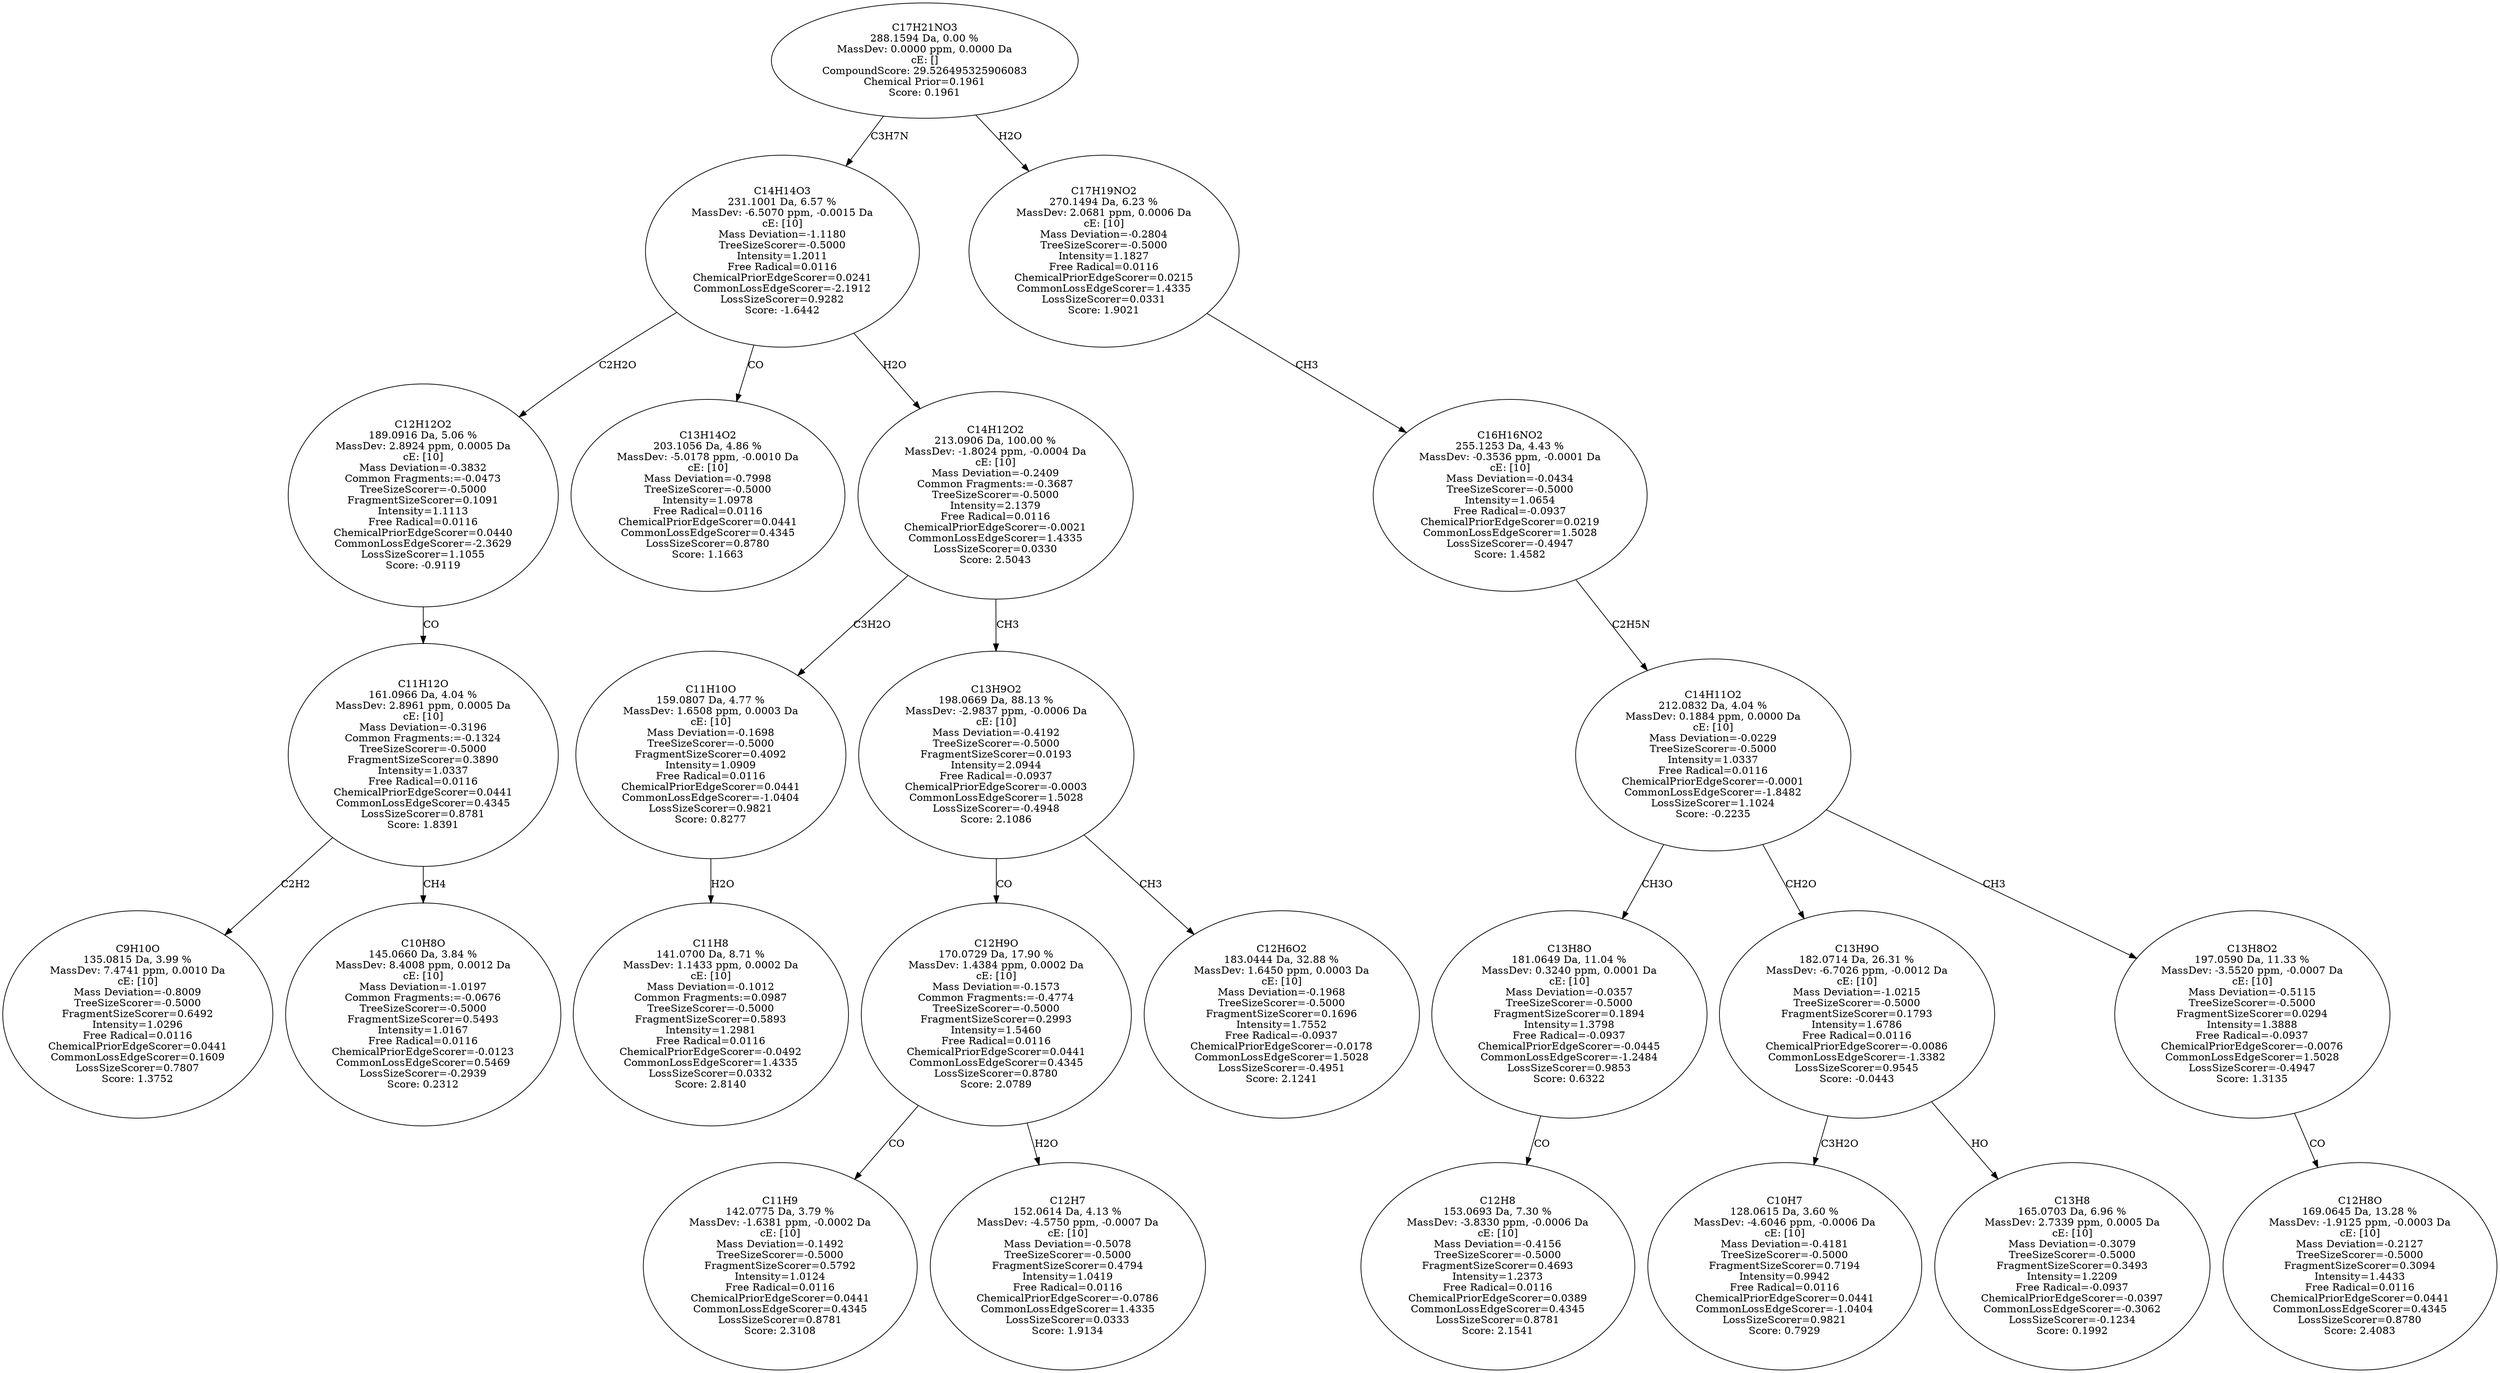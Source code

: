 strict digraph {
v1 [label="C9H10O\n135.0815 Da, 3.99 %\nMassDev: 7.4741 ppm, 0.0010 Da\ncE: [10]\nMass Deviation=-0.8009\nTreeSizeScorer=-0.5000\nFragmentSizeScorer=0.6492\nIntensity=1.0296\nFree Radical=0.0116\nChemicalPriorEdgeScorer=0.0441\nCommonLossEdgeScorer=0.1609\nLossSizeScorer=0.7807\nScore: 1.3752"];
v2 [label="C10H8O\n145.0660 Da, 3.84 %\nMassDev: 8.4008 ppm, 0.0012 Da\ncE: [10]\nMass Deviation=-1.0197\nCommon Fragments:=-0.0676\nTreeSizeScorer=-0.5000\nFragmentSizeScorer=0.5493\nIntensity=1.0167\nFree Radical=0.0116\nChemicalPriorEdgeScorer=-0.0123\nCommonLossEdgeScorer=0.5469\nLossSizeScorer=-0.2939\nScore: 0.2312"];
v3 [label="C11H12O\n161.0966 Da, 4.04 %\nMassDev: 2.8961 ppm, 0.0005 Da\ncE: [10]\nMass Deviation=-0.3196\nCommon Fragments:=-0.1324\nTreeSizeScorer=-0.5000\nFragmentSizeScorer=0.3890\nIntensity=1.0337\nFree Radical=0.0116\nChemicalPriorEdgeScorer=0.0441\nCommonLossEdgeScorer=0.4345\nLossSizeScorer=0.8781\nScore: 1.8391"];
v4 [label="C12H12O2\n189.0916 Da, 5.06 %\nMassDev: 2.8924 ppm, 0.0005 Da\ncE: [10]\nMass Deviation=-0.3832\nCommon Fragments:=-0.0473\nTreeSizeScorer=-0.5000\nFragmentSizeScorer=0.1091\nIntensity=1.1113\nFree Radical=0.0116\nChemicalPriorEdgeScorer=0.0440\nCommonLossEdgeScorer=-2.3629\nLossSizeScorer=1.1055\nScore: -0.9119"];
v5 [label="C13H14O2\n203.1056 Da, 4.86 %\nMassDev: -5.0178 ppm, -0.0010 Da\ncE: [10]\nMass Deviation=-0.7998\nTreeSizeScorer=-0.5000\nIntensity=1.0978\nFree Radical=0.0116\nChemicalPriorEdgeScorer=0.0441\nCommonLossEdgeScorer=0.4345\nLossSizeScorer=0.8780\nScore: 1.1663"];
v6 [label="C11H8\n141.0700 Da, 8.71 %\nMassDev: 1.1433 ppm, 0.0002 Da\ncE: [10]\nMass Deviation=-0.1012\nCommon Fragments:=0.0987\nTreeSizeScorer=-0.5000\nFragmentSizeScorer=0.5893\nIntensity=1.2981\nFree Radical=0.0116\nChemicalPriorEdgeScorer=-0.0492\nCommonLossEdgeScorer=1.4335\nLossSizeScorer=0.0332\nScore: 2.8140"];
v7 [label="C11H10O\n159.0807 Da, 4.77 %\nMassDev: 1.6508 ppm, 0.0003 Da\ncE: [10]\nMass Deviation=-0.1698\nTreeSizeScorer=-0.5000\nFragmentSizeScorer=0.4092\nIntensity=1.0909\nFree Radical=0.0116\nChemicalPriorEdgeScorer=0.0441\nCommonLossEdgeScorer=-1.0404\nLossSizeScorer=0.9821\nScore: 0.8277"];
v8 [label="C11H9\n142.0775 Da, 3.79 %\nMassDev: -1.6381 ppm, -0.0002 Da\ncE: [10]\nMass Deviation=-0.1492\nTreeSizeScorer=-0.5000\nFragmentSizeScorer=0.5792\nIntensity=1.0124\nFree Radical=0.0116\nChemicalPriorEdgeScorer=0.0441\nCommonLossEdgeScorer=0.4345\nLossSizeScorer=0.8781\nScore: 2.3108"];
v9 [label="C12H7\n152.0614 Da, 4.13 %\nMassDev: -4.5750 ppm, -0.0007 Da\ncE: [10]\nMass Deviation=-0.5078\nTreeSizeScorer=-0.5000\nFragmentSizeScorer=0.4794\nIntensity=1.0419\nFree Radical=0.0116\nChemicalPriorEdgeScorer=-0.0786\nCommonLossEdgeScorer=1.4335\nLossSizeScorer=0.0333\nScore: 1.9134"];
v10 [label="C12H9O\n170.0729 Da, 17.90 %\nMassDev: 1.4384 ppm, 0.0002 Da\ncE: [10]\nMass Deviation=-0.1573\nCommon Fragments:=-0.4774\nTreeSizeScorer=-0.5000\nFragmentSizeScorer=0.2993\nIntensity=1.5460\nFree Radical=0.0116\nChemicalPriorEdgeScorer=0.0441\nCommonLossEdgeScorer=0.4345\nLossSizeScorer=0.8780\nScore: 2.0789"];
v11 [label="C12H6O2\n183.0444 Da, 32.88 %\nMassDev: 1.6450 ppm, 0.0003 Da\ncE: [10]\nMass Deviation=-0.1968\nTreeSizeScorer=-0.5000\nFragmentSizeScorer=0.1696\nIntensity=1.7552\nFree Radical=-0.0937\nChemicalPriorEdgeScorer=-0.0178\nCommonLossEdgeScorer=1.5028\nLossSizeScorer=-0.4951\nScore: 2.1241"];
v12 [label="C13H9O2\n198.0669 Da, 88.13 %\nMassDev: -2.9837 ppm, -0.0006 Da\ncE: [10]\nMass Deviation=-0.4192\nTreeSizeScorer=-0.5000\nFragmentSizeScorer=0.0193\nIntensity=2.0944\nFree Radical=-0.0937\nChemicalPriorEdgeScorer=-0.0003\nCommonLossEdgeScorer=1.5028\nLossSizeScorer=-0.4948\nScore: 2.1086"];
v13 [label="C14H12O2\n213.0906 Da, 100.00 %\nMassDev: -1.8024 ppm, -0.0004 Da\ncE: [10]\nMass Deviation=-0.2409\nCommon Fragments:=-0.3687\nTreeSizeScorer=-0.5000\nIntensity=2.1379\nFree Radical=0.0116\nChemicalPriorEdgeScorer=-0.0021\nCommonLossEdgeScorer=1.4335\nLossSizeScorer=0.0330\nScore: 2.5043"];
v14 [label="C14H14O3\n231.1001 Da, 6.57 %\nMassDev: -6.5070 ppm, -0.0015 Da\ncE: [10]\nMass Deviation=-1.1180\nTreeSizeScorer=-0.5000\nIntensity=1.2011\nFree Radical=0.0116\nChemicalPriorEdgeScorer=0.0241\nCommonLossEdgeScorer=-2.1912\nLossSizeScorer=0.9282\nScore: -1.6442"];
v15 [label="C12H8\n153.0693 Da, 7.30 %\nMassDev: -3.8330 ppm, -0.0006 Da\ncE: [10]\nMass Deviation=-0.4156\nTreeSizeScorer=-0.5000\nFragmentSizeScorer=0.4693\nIntensity=1.2373\nFree Radical=0.0116\nChemicalPriorEdgeScorer=0.0389\nCommonLossEdgeScorer=0.4345\nLossSizeScorer=0.8781\nScore: 2.1541"];
v16 [label="C13H8O\n181.0649 Da, 11.04 %\nMassDev: 0.3240 ppm, 0.0001 Da\ncE: [10]\nMass Deviation=-0.0357\nTreeSizeScorer=-0.5000\nFragmentSizeScorer=0.1894\nIntensity=1.3798\nFree Radical=-0.0937\nChemicalPriorEdgeScorer=-0.0445\nCommonLossEdgeScorer=-1.2484\nLossSizeScorer=0.9853\nScore: 0.6322"];
v17 [label="C10H7\n128.0615 Da, 3.60 %\nMassDev: -4.6046 ppm, -0.0006 Da\ncE: [10]\nMass Deviation=-0.4181\nTreeSizeScorer=-0.5000\nFragmentSizeScorer=0.7194\nIntensity=0.9942\nFree Radical=0.0116\nChemicalPriorEdgeScorer=0.0441\nCommonLossEdgeScorer=-1.0404\nLossSizeScorer=0.9821\nScore: 0.7929"];
v18 [label="C13H8\n165.0703 Da, 6.96 %\nMassDev: 2.7339 ppm, 0.0005 Da\ncE: [10]\nMass Deviation=-0.3079\nTreeSizeScorer=-0.5000\nFragmentSizeScorer=0.3493\nIntensity=1.2209\nFree Radical=-0.0937\nChemicalPriorEdgeScorer=-0.0397\nCommonLossEdgeScorer=-0.3062\nLossSizeScorer=-0.1234\nScore: 0.1992"];
v19 [label="C13H9O\n182.0714 Da, 26.31 %\nMassDev: -6.7026 ppm, -0.0012 Da\ncE: [10]\nMass Deviation=-1.0215\nTreeSizeScorer=-0.5000\nFragmentSizeScorer=0.1793\nIntensity=1.6786\nFree Radical=0.0116\nChemicalPriorEdgeScorer=-0.0086\nCommonLossEdgeScorer=-1.3382\nLossSizeScorer=0.9545\nScore: -0.0443"];
v20 [label="C12H8O\n169.0645 Da, 13.28 %\nMassDev: -1.9125 ppm, -0.0003 Da\ncE: [10]\nMass Deviation=-0.2127\nTreeSizeScorer=-0.5000\nFragmentSizeScorer=0.3094\nIntensity=1.4433\nFree Radical=0.0116\nChemicalPriorEdgeScorer=0.0441\nCommonLossEdgeScorer=0.4345\nLossSizeScorer=0.8780\nScore: 2.4083"];
v21 [label="C13H8O2\n197.0590 Da, 11.33 %\nMassDev: -3.5520 ppm, -0.0007 Da\ncE: [10]\nMass Deviation=-0.5115\nTreeSizeScorer=-0.5000\nFragmentSizeScorer=0.0294\nIntensity=1.3888\nFree Radical=-0.0937\nChemicalPriorEdgeScorer=-0.0076\nCommonLossEdgeScorer=1.5028\nLossSizeScorer=-0.4947\nScore: 1.3135"];
v22 [label="C14H11O2\n212.0832 Da, 4.04 %\nMassDev: 0.1884 ppm, 0.0000 Da\ncE: [10]\nMass Deviation=-0.0229\nTreeSizeScorer=-0.5000\nIntensity=1.0337\nFree Radical=0.0116\nChemicalPriorEdgeScorer=-0.0001\nCommonLossEdgeScorer=-1.8482\nLossSizeScorer=1.1024\nScore: -0.2235"];
v23 [label="C16H16NO2\n255.1253 Da, 4.43 %\nMassDev: -0.3536 ppm, -0.0001 Da\ncE: [10]\nMass Deviation=-0.0434\nTreeSizeScorer=-0.5000\nIntensity=1.0654\nFree Radical=-0.0937\nChemicalPriorEdgeScorer=0.0219\nCommonLossEdgeScorer=1.5028\nLossSizeScorer=-0.4947\nScore: 1.4582"];
v24 [label="C17H19NO2\n270.1494 Da, 6.23 %\nMassDev: 2.0681 ppm, 0.0006 Da\ncE: [10]\nMass Deviation=-0.2804\nTreeSizeScorer=-0.5000\nIntensity=1.1827\nFree Radical=0.0116\nChemicalPriorEdgeScorer=0.0215\nCommonLossEdgeScorer=1.4335\nLossSizeScorer=0.0331\nScore: 1.9021"];
v25 [label="C17H21NO3\n288.1594 Da, 0.00 %\nMassDev: 0.0000 ppm, 0.0000 Da\ncE: []\nCompoundScore: 29.526495325906083\nChemical Prior=0.1961\nScore: 0.1961"];
v3 -> v1 [label="C2H2"];
v3 -> v2 [label="CH4"];
v4 -> v3 [label="CO"];
v14 -> v4 [label="C2H2O"];
v14 -> v5 [label="CO"];
v7 -> v6 [label="H2O"];
v13 -> v7 [label="C3H2O"];
v10 -> v8 [label="CO"];
v10 -> v9 [label="H2O"];
v12 -> v10 [label="CO"];
v12 -> v11 [label="CH3"];
v13 -> v12 [label="CH3"];
v14 -> v13 [label="H2O"];
v25 -> v14 [label="C3H7N"];
v16 -> v15 [label="CO"];
v22 -> v16 [label="CH3O"];
v19 -> v17 [label="C3H2O"];
v19 -> v18 [label="HO"];
v22 -> v19 [label="CH2O"];
v21 -> v20 [label="CO"];
v22 -> v21 [label="CH3"];
v23 -> v22 [label="C2H5N"];
v24 -> v23 [label="CH3"];
v25 -> v24 [label="H2O"];
}
